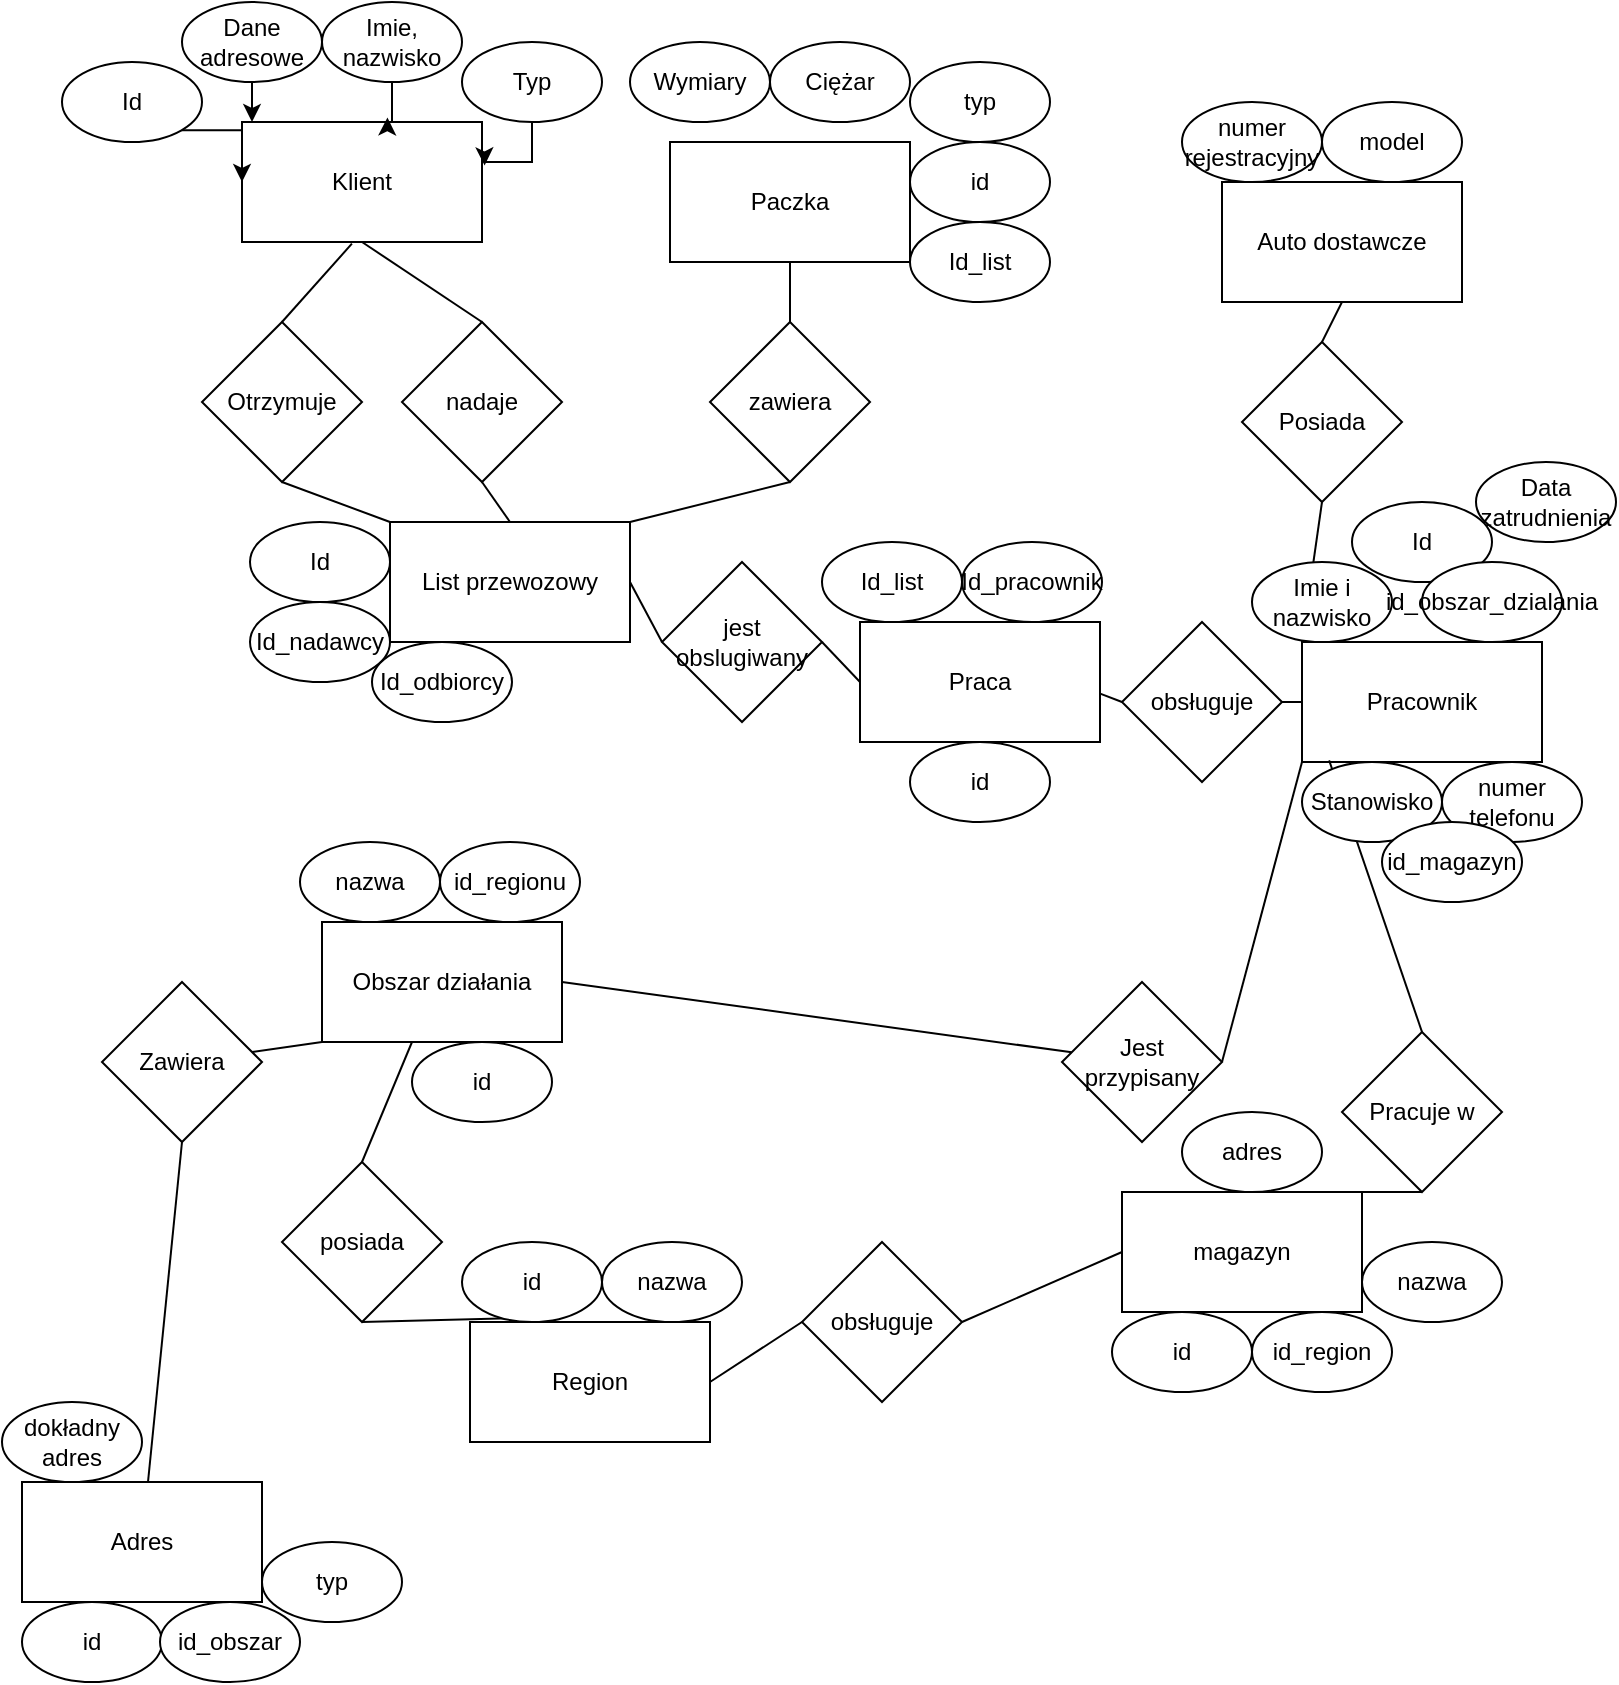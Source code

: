 <mxfile version="13.10.3" type="github">
  <diagram id="YYhD71GSfdkhSg4LdyBN" name="Page-1">
    <mxGraphModel dx="813" dy="454" grid="1" gridSize="10" guides="1" tooltips="1" connect="1" arrows="1" fold="1" page="1" pageScale="1" pageWidth="827" pageHeight="1169" math="0" shadow="0">
      <root>
        <mxCell id="0" />
        <mxCell id="1" parent="0" />
        <mxCell id="_NEotnmEXPinoTVCzVwU-2" value="Otrzymuje" style="rhombus;whiteSpace=wrap;html=1;" parent="1" vertex="1">
          <mxGeometry x="120" y="190" width="80" height="80" as="geometry" />
        </mxCell>
        <mxCell id="_NEotnmEXPinoTVCzVwU-4" value="Klient" style="rounded=0;whiteSpace=wrap;html=1;" parent="1" vertex="1">
          <mxGeometry x="140" y="90" width="120" height="60" as="geometry" />
        </mxCell>
        <mxCell id="_NEotnmEXPinoTVCzVwU-5" value="nadaje" style="rhombus;whiteSpace=wrap;html=1;" parent="1" vertex="1">
          <mxGeometry x="220" y="190" width="80" height="80" as="geometry" />
        </mxCell>
        <mxCell id="_NEotnmEXPinoTVCzVwU-6" value="" style="endArrow=none;html=1;entryX=0.5;entryY=1;entryDx=0;entryDy=0;exitX=0.5;exitY=0;exitDx=0;exitDy=0;" parent="1" source="_NEotnmEXPinoTVCzVwU-5" target="_NEotnmEXPinoTVCzVwU-4" edge="1">
          <mxGeometry width="50" height="50" relative="1" as="geometry">
            <mxPoint x="240" y="330" as="sourcePoint" />
            <mxPoint x="290" y="280" as="targetPoint" />
          </mxGeometry>
        </mxCell>
        <mxCell id="_NEotnmEXPinoTVCzVwU-7" value="List przewozowy" style="rounded=0;whiteSpace=wrap;html=1;" parent="1" vertex="1">
          <mxGeometry x="214" y="290" width="120" height="60" as="geometry" />
        </mxCell>
        <mxCell id="_NEotnmEXPinoTVCzVwU-8" value="zawiera" style="rhombus;whiteSpace=wrap;html=1;" parent="1" vertex="1">
          <mxGeometry x="374" y="190" width="80" height="80" as="geometry" />
        </mxCell>
        <mxCell id="_NEotnmEXPinoTVCzVwU-9" value="Paczka" style="rounded=0;whiteSpace=wrap;html=1;" parent="1" vertex="1">
          <mxGeometry x="354" y="100" width="120" height="60" as="geometry" />
        </mxCell>
        <mxCell id="_NEotnmEXPinoTVCzVwU-10" value="" style="endArrow=none;html=1;entryX=0.5;entryY=1;entryDx=0;entryDy=0;exitX=0.5;exitY=0;exitDx=0;exitDy=0;" parent="1" source="_NEotnmEXPinoTVCzVwU-8" target="_NEotnmEXPinoTVCzVwU-9" edge="1">
          <mxGeometry width="50" height="50" relative="1" as="geometry">
            <mxPoint x="240" y="230" as="sourcePoint" />
            <mxPoint x="290" y="180" as="targetPoint" />
          </mxGeometry>
        </mxCell>
        <mxCell id="_NEotnmEXPinoTVCzVwU-11" value="" style="endArrow=none;html=1;entryX=0.5;entryY=1;entryDx=0;entryDy=0;exitX=0;exitY=0;exitDx=0;exitDy=0;" parent="1" source="_NEotnmEXPinoTVCzVwU-7" target="_NEotnmEXPinoTVCzVwU-2" edge="1">
          <mxGeometry width="50" height="50" relative="1" as="geometry">
            <mxPoint x="240" y="230" as="sourcePoint" />
            <mxPoint x="290" y="180" as="targetPoint" />
          </mxGeometry>
        </mxCell>
        <mxCell id="_NEotnmEXPinoTVCzVwU-12" value="" style="endArrow=none;html=1;entryX=0.5;entryY=1;entryDx=0;entryDy=0;exitX=0.5;exitY=0;exitDx=0;exitDy=0;" parent="1" source="_NEotnmEXPinoTVCzVwU-7" target="_NEotnmEXPinoTVCzVwU-5" edge="1">
          <mxGeometry width="50" height="50" relative="1" as="geometry">
            <mxPoint x="240" y="230" as="sourcePoint" />
            <mxPoint x="290" y="180" as="targetPoint" />
          </mxGeometry>
        </mxCell>
        <mxCell id="_NEotnmEXPinoTVCzVwU-13" value="" style="endArrow=none;html=1;entryX=0.5;entryY=1;entryDx=0;entryDy=0;exitX=1;exitY=0;exitDx=0;exitDy=0;" parent="1" source="_NEotnmEXPinoTVCzVwU-7" target="_NEotnmEXPinoTVCzVwU-8" edge="1">
          <mxGeometry width="50" height="50" relative="1" as="geometry">
            <mxPoint x="240" y="230" as="sourcePoint" />
            <mxPoint x="290" y="180" as="targetPoint" />
          </mxGeometry>
        </mxCell>
        <mxCell id="_NEotnmEXPinoTVCzVwU-15" value="Pracownik" style="rounded=0;whiteSpace=wrap;html=1;" parent="1" vertex="1">
          <mxGeometry x="670" y="350" width="120" height="60" as="geometry" />
        </mxCell>
        <mxCell id="_NEotnmEXPinoTVCzVwU-18" value="Posiada" style="rhombus;whiteSpace=wrap;html=1;" parent="1" vertex="1">
          <mxGeometry x="640" y="200" width="80" height="80" as="geometry" />
        </mxCell>
        <mxCell id="_NEotnmEXPinoTVCzVwU-19" value="Auto dostawcze" style="rounded=0;whiteSpace=wrap;html=1;" parent="1" vertex="1">
          <mxGeometry x="630" y="120" width="120" height="60" as="geometry" />
        </mxCell>
        <mxCell id="_NEotnmEXPinoTVCzVwU-20" value="" style="endArrow=none;html=1;entryX=0.5;entryY=1;entryDx=0;entryDy=0;exitX=0.5;exitY=0;exitDx=0;exitDy=0;" parent="1" source="_NEotnmEXPinoTVCzVwU-18" target="_NEotnmEXPinoTVCzVwU-19" edge="1">
          <mxGeometry width="50" height="50" relative="1" as="geometry">
            <mxPoint x="500" y="230" as="sourcePoint" />
            <mxPoint x="550" y="180" as="targetPoint" />
          </mxGeometry>
        </mxCell>
        <mxCell id="_NEotnmEXPinoTVCzVwU-21" value="" style="endArrow=none;html=1;entryX=0.5;entryY=1;entryDx=0;entryDy=0;exitX=0;exitY=0;exitDx=0;exitDy=0;" parent="1" source="_NEotnmEXPinoTVCzVwU-15" target="_NEotnmEXPinoTVCzVwU-18" edge="1">
          <mxGeometry width="50" height="50" relative="1" as="geometry">
            <mxPoint x="500" y="230" as="sourcePoint" />
            <mxPoint x="550" y="180" as="targetPoint" />
          </mxGeometry>
        </mxCell>
        <mxCell id="_NEotnmEXPinoTVCzVwU-25" value="Pracuje w" style="rhombus;whiteSpace=wrap;html=1;" parent="1" vertex="1">
          <mxGeometry x="690" y="545" width="80" height="80" as="geometry" />
        </mxCell>
        <mxCell id="_NEotnmEXPinoTVCzVwU-26" value="magazyn" style="rounded=0;whiteSpace=wrap;html=1;" parent="1" vertex="1">
          <mxGeometry x="580" y="625" width="120" height="60" as="geometry" />
        </mxCell>
        <mxCell id="_NEotnmEXPinoTVCzVwU-27" value="" style="endArrow=none;html=1;exitX=0.5;exitY=0;exitDx=0;exitDy=0;entryX=0.113;entryY=0.986;entryDx=0;entryDy=0;entryPerimeter=0;" parent="1" source="_NEotnmEXPinoTVCzVwU-25" target="_NEotnmEXPinoTVCzVwU-15" edge="1">
          <mxGeometry width="50" height="50" relative="1" as="geometry">
            <mxPoint x="420" y="530" as="sourcePoint" />
            <mxPoint x="720" y="460" as="targetPoint" />
          </mxGeometry>
        </mxCell>
        <mxCell id="_NEotnmEXPinoTVCzVwU-28" value="" style="endArrow=none;html=1;entryX=0.5;entryY=1;entryDx=0;entryDy=0;exitX=0.5;exitY=0;exitDx=0;exitDy=0;" parent="1" source="_NEotnmEXPinoTVCzVwU-26" target="_NEotnmEXPinoTVCzVwU-25" edge="1">
          <mxGeometry width="50" height="50" relative="1" as="geometry">
            <mxPoint x="420" y="530" as="sourcePoint" />
            <mxPoint x="470" y="480" as="targetPoint" />
          </mxGeometry>
        </mxCell>
        <mxCell id="_NEotnmEXPinoTVCzVwU-29" value="Jest przypisany" style="rhombus;whiteSpace=wrap;html=1;" parent="1" vertex="1">
          <mxGeometry x="550" y="520" width="80" height="80" as="geometry" />
        </mxCell>
        <mxCell id="_NEotnmEXPinoTVCzVwU-30" value="Obszar działania" style="rounded=0;whiteSpace=wrap;html=1;" parent="1" vertex="1">
          <mxGeometry x="180" y="490" width="120" height="60" as="geometry" />
        </mxCell>
        <mxCell id="_NEotnmEXPinoTVCzVwU-31" value="" style="endArrow=none;html=1;entryX=0;entryY=1;entryDx=0;entryDy=0;exitX=1;exitY=0.5;exitDx=0;exitDy=0;" parent="1" source="_NEotnmEXPinoTVCzVwU-29" target="_NEotnmEXPinoTVCzVwU-15" edge="1">
          <mxGeometry width="50" height="50" relative="1" as="geometry">
            <mxPoint x="360" y="520" as="sourcePoint" />
            <mxPoint x="410" y="470" as="targetPoint" />
          </mxGeometry>
        </mxCell>
        <mxCell id="_NEotnmEXPinoTVCzVwU-32" value="" style="endArrow=none;html=1;entryX=1;entryY=0.5;entryDx=0;entryDy=0;" parent="1" source="_NEotnmEXPinoTVCzVwU-29" target="_NEotnmEXPinoTVCzVwU-30" edge="1">
          <mxGeometry width="50" height="50" relative="1" as="geometry">
            <mxPoint x="360" y="520" as="sourcePoint" />
            <mxPoint x="410" y="470" as="targetPoint" />
          </mxGeometry>
        </mxCell>
        <mxCell id="_NEotnmEXPinoTVCzVwU-33" value="Zawiera" style="rhombus;whiteSpace=wrap;html=1;" parent="1" vertex="1">
          <mxGeometry x="70" y="520" width="80" height="80" as="geometry" />
        </mxCell>
        <mxCell id="_NEotnmEXPinoTVCzVwU-34" value="" style="endArrow=none;html=1;entryX=0;entryY=1;entryDx=0;entryDy=0;" parent="1" source="_NEotnmEXPinoTVCzVwU-33" target="_NEotnmEXPinoTVCzVwU-30" edge="1">
          <mxGeometry width="50" height="50" relative="1" as="geometry">
            <mxPoint x="230" y="530" as="sourcePoint" />
            <mxPoint x="280" y="480" as="targetPoint" />
          </mxGeometry>
        </mxCell>
        <mxCell id="_NEotnmEXPinoTVCzVwU-35" value="Adres" style="rounded=0;whiteSpace=wrap;html=1;" parent="1" vertex="1">
          <mxGeometry x="30" y="770" width="120" height="60" as="geometry" />
        </mxCell>
        <mxCell id="_NEotnmEXPinoTVCzVwU-36" value="" style="endArrow=none;html=1;exitX=0.5;exitY=1;exitDx=0;exitDy=0;" parent="1" source="_NEotnmEXPinoTVCzVwU-33" target="_NEotnmEXPinoTVCzVwU-35" edge="1">
          <mxGeometry width="50" height="50" relative="1" as="geometry">
            <mxPoint x="230" y="530" as="sourcePoint" />
            <mxPoint x="280" y="480" as="targetPoint" />
          </mxGeometry>
        </mxCell>
        <mxCell id="_NEotnmEXPinoTVCzVwU-37" value="posiada" style="rhombus;whiteSpace=wrap;html=1;" parent="1" vertex="1">
          <mxGeometry x="160" y="610" width="80" height="80" as="geometry" />
        </mxCell>
        <mxCell id="_NEotnmEXPinoTVCzVwU-38" value="" style="endArrow=none;html=1;exitX=0.5;exitY=0;exitDx=0;exitDy=0;entryX=0.375;entryY=1;entryDx=0;entryDy=0;entryPerimeter=0;" parent="1" source="_NEotnmEXPinoTVCzVwU-37" target="_NEotnmEXPinoTVCzVwU-30" edge="1">
          <mxGeometry width="50" height="50" relative="1" as="geometry">
            <mxPoint x="190" y="530" as="sourcePoint" />
            <mxPoint x="240" y="480" as="targetPoint" />
          </mxGeometry>
        </mxCell>
        <mxCell id="_NEotnmEXPinoTVCzVwU-40" value="Region" style="rounded=0;whiteSpace=wrap;html=1;" parent="1" vertex="1">
          <mxGeometry x="254" y="690" width="120" height="60" as="geometry" />
        </mxCell>
        <mxCell id="_NEotnmEXPinoTVCzVwU-41" value="" style="endArrow=none;html=1;entryX=0.5;entryY=1;entryDx=0;entryDy=0;exitX=0.192;exitY=-0.033;exitDx=0;exitDy=0;exitPerimeter=0;" parent="1" source="_NEotnmEXPinoTVCzVwU-40" target="_NEotnmEXPinoTVCzVwU-37" edge="1">
          <mxGeometry width="50" height="50" relative="1" as="geometry">
            <mxPoint x="210" y="530" as="sourcePoint" />
            <mxPoint x="260" y="480" as="targetPoint" />
          </mxGeometry>
        </mxCell>
        <mxCell id="_NEotnmEXPinoTVCzVwU-42" value="obsługuje" style="rhombus;whiteSpace=wrap;html=1;" parent="1" vertex="1">
          <mxGeometry x="420" y="650" width="80" height="80" as="geometry" />
        </mxCell>
        <mxCell id="_NEotnmEXPinoTVCzVwU-43" value="" style="endArrow=none;html=1;exitX=1;exitY=0.5;exitDx=0;exitDy=0;entryX=0;entryY=0.5;entryDx=0;entryDy=0;" parent="1" source="_NEotnmEXPinoTVCzVwU-40" target="_NEotnmEXPinoTVCzVwU-42" edge="1">
          <mxGeometry width="50" height="50" relative="1" as="geometry">
            <mxPoint x="280" y="530" as="sourcePoint" />
            <mxPoint x="330" y="480" as="targetPoint" />
          </mxGeometry>
        </mxCell>
        <mxCell id="_NEotnmEXPinoTVCzVwU-44" value="" style="endArrow=none;html=1;exitX=1;exitY=0.5;exitDx=0;exitDy=0;entryX=0;entryY=0.5;entryDx=0;entryDy=0;" parent="1" source="_NEotnmEXPinoTVCzVwU-42" target="_NEotnmEXPinoTVCzVwU-26" edge="1">
          <mxGeometry width="50" height="50" relative="1" as="geometry">
            <mxPoint x="280" y="530" as="sourcePoint" />
            <mxPoint x="330" y="480" as="targetPoint" />
          </mxGeometry>
        </mxCell>
        <mxCell id="bGgNWLssVG6uiogLBOGS-6" style="edgeStyle=orthogonalEdgeStyle;rounded=0;orthogonalLoop=1;jettySize=auto;html=1;exitX=1;exitY=1;exitDx=0;exitDy=0;entryX=0;entryY=0.5;entryDx=0;entryDy=0;" edge="1" parent="1" source="bGgNWLssVG6uiogLBOGS-1" target="_NEotnmEXPinoTVCzVwU-4">
          <mxGeometry relative="1" as="geometry">
            <mxPoint x="120" y="110" as="targetPoint" />
          </mxGeometry>
        </mxCell>
        <mxCell id="bGgNWLssVG6uiogLBOGS-1" value="Id" style="ellipse;whiteSpace=wrap;html=1;" vertex="1" parent="1">
          <mxGeometry x="50" y="60" width="70" height="40" as="geometry" />
        </mxCell>
        <mxCell id="bGgNWLssVG6uiogLBOGS-7" style="edgeStyle=orthogonalEdgeStyle;rounded=0;orthogonalLoop=1;jettySize=auto;html=1;entryX=0.044;entryY=-0.01;entryDx=0;entryDy=0;entryPerimeter=0;" edge="1" parent="1" source="bGgNWLssVG6uiogLBOGS-2" target="_NEotnmEXPinoTVCzVwU-4">
          <mxGeometry relative="1" as="geometry" />
        </mxCell>
        <mxCell id="bGgNWLssVG6uiogLBOGS-2" value="Dane adresowe" style="ellipse;whiteSpace=wrap;html=1;" vertex="1" parent="1">
          <mxGeometry x="110" y="30" width="70" height="40" as="geometry" />
        </mxCell>
        <mxCell id="bGgNWLssVG6uiogLBOGS-8" style="edgeStyle=orthogonalEdgeStyle;rounded=0;orthogonalLoop=1;jettySize=auto;html=1;entryX=0.606;entryY=-0.038;entryDx=0;entryDy=0;entryPerimeter=0;" edge="1" parent="1" source="bGgNWLssVG6uiogLBOGS-3" target="_NEotnmEXPinoTVCzVwU-4">
          <mxGeometry relative="1" as="geometry" />
        </mxCell>
        <mxCell id="bGgNWLssVG6uiogLBOGS-3" value="Imie, nazwisko" style="ellipse;whiteSpace=wrap;html=1;" vertex="1" parent="1">
          <mxGeometry x="180" y="30" width="70" height="40" as="geometry" />
        </mxCell>
        <mxCell id="bGgNWLssVG6uiogLBOGS-4" value="" style="endArrow=none;html=1;exitX=0.5;exitY=0;exitDx=0;exitDy=0;entryX=0.458;entryY=1.014;entryDx=0;entryDy=0;entryPerimeter=0;" edge="1" parent="1" source="_NEotnmEXPinoTVCzVwU-2" target="_NEotnmEXPinoTVCzVwU-4">
          <mxGeometry width="50" height="50" relative="1" as="geometry">
            <mxPoint x="190" y="180" as="sourcePoint" />
            <mxPoint x="240" y="130" as="targetPoint" />
          </mxGeometry>
        </mxCell>
        <mxCell id="bGgNWLssVG6uiogLBOGS-9" style="edgeStyle=orthogonalEdgeStyle;rounded=0;orthogonalLoop=1;jettySize=auto;html=1;entryX=1.011;entryY=0.362;entryDx=0;entryDy=0;entryPerimeter=0;" edge="1" parent="1" source="bGgNWLssVG6uiogLBOGS-5" target="_NEotnmEXPinoTVCzVwU-4">
          <mxGeometry relative="1" as="geometry" />
        </mxCell>
        <mxCell id="bGgNWLssVG6uiogLBOGS-5" value="Typ" style="ellipse;whiteSpace=wrap;html=1;" vertex="1" parent="1">
          <mxGeometry x="250" y="50" width="70" height="40" as="geometry" />
        </mxCell>
        <mxCell id="bGgNWLssVG6uiogLBOGS-10" value="Wymiary" style="ellipse;whiteSpace=wrap;html=1;" vertex="1" parent="1">
          <mxGeometry x="334" y="50" width="70" height="40" as="geometry" />
        </mxCell>
        <mxCell id="bGgNWLssVG6uiogLBOGS-11" value="Ciężar" style="ellipse;whiteSpace=wrap;html=1;" vertex="1" parent="1">
          <mxGeometry x="404" y="50" width="70" height="40" as="geometry" />
        </mxCell>
        <mxCell id="bGgNWLssVG6uiogLBOGS-12" value="typ" style="ellipse;whiteSpace=wrap;html=1;" vertex="1" parent="1">
          <mxGeometry x="474" y="60" width="70" height="40" as="geometry" />
        </mxCell>
        <mxCell id="bGgNWLssVG6uiogLBOGS-13" value="id" style="ellipse;whiteSpace=wrap;html=1;" vertex="1" parent="1">
          <mxGeometry x="474" y="100" width="70" height="40" as="geometry" />
        </mxCell>
        <mxCell id="bGgNWLssVG6uiogLBOGS-14" value="Id_list" style="ellipse;whiteSpace=wrap;html=1;" vertex="1" parent="1">
          <mxGeometry x="474" y="140" width="70" height="40" as="geometry" />
        </mxCell>
        <mxCell id="bGgNWLssVG6uiogLBOGS-15" value="Id" style="ellipse;whiteSpace=wrap;html=1;" vertex="1" parent="1">
          <mxGeometry x="144" y="290" width="70" height="40" as="geometry" />
        </mxCell>
        <mxCell id="bGgNWLssVG6uiogLBOGS-16" value="Id_nadawcy" style="ellipse;whiteSpace=wrap;html=1;" vertex="1" parent="1">
          <mxGeometry x="144" y="330" width="70" height="40" as="geometry" />
        </mxCell>
        <mxCell id="bGgNWLssVG6uiogLBOGS-17" value="Id_odbiorcy" style="ellipse;whiteSpace=wrap;html=1;" vertex="1" parent="1">
          <mxGeometry x="205" y="350" width="70" height="40" as="geometry" />
        </mxCell>
        <mxCell id="bGgNWLssVG6uiogLBOGS-19" value="Praca" style="rounded=0;whiteSpace=wrap;html=1;" vertex="1" parent="1">
          <mxGeometry x="449" y="340" width="120" height="60" as="geometry" />
        </mxCell>
        <mxCell id="bGgNWLssVG6uiogLBOGS-20" value="jest obslugiwany" style="rhombus;whiteSpace=wrap;html=1;" vertex="1" parent="1">
          <mxGeometry x="350" y="310" width="80" height="80" as="geometry" />
        </mxCell>
        <mxCell id="bGgNWLssVG6uiogLBOGS-21" value="" style="endArrow=none;html=1;exitX=1;exitY=0.5;exitDx=0;exitDy=0;entryX=0;entryY=0.5;entryDx=0;entryDy=0;" edge="1" parent="1" source="bGgNWLssVG6uiogLBOGS-20" target="bGgNWLssVG6uiogLBOGS-19">
          <mxGeometry width="50" height="50" relative="1" as="geometry">
            <mxPoint x="450" y="380" as="sourcePoint" />
            <mxPoint x="500" y="330" as="targetPoint" />
          </mxGeometry>
        </mxCell>
        <mxCell id="bGgNWLssVG6uiogLBOGS-22" value="" style="endArrow=none;html=1;entryX=0;entryY=0.5;entryDx=0;entryDy=0;exitX=1;exitY=0.5;exitDx=0;exitDy=0;" edge="1" parent="1" source="_NEotnmEXPinoTVCzVwU-7" target="bGgNWLssVG6uiogLBOGS-20">
          <mxGeometry width="50" height="50" relative="1" as="geometry">
            <mxPoint x="450" y="380" as="sourcePoint" />
            <mxPoint x="500" y="330" as="targetPoint" />
          </mxGeometry>
        </mxCell>
        <mxCell id="bGgNWLssVG6uiogLBOGS-23" value="obsługuje" style="rhombus;whiteSpace=wrap;html=1;" vertex="1" parent="1">
          <mxGeometry x="580" y="340" width="80" height="80" as="geometry" />
        </mxCell>
        <mxCell id="bGgNWLssVG6uiogLBOGS-24" value="" style="endArrow=none;html=1;entryX=0;entryY=0.5;entryDx=0;entryDy=0;exitX=0.998;exitY=0.595;exitDx=0;exitDy=0;exitPerimeter=0;" edge="1" parent="1" source="bGgNWLssVG6uiogLBOGS-19" target="bGgNWLssVG6uiogLBOGS-23">
          <mxGeometry width="50" height="50" relative="1" as="geometry">
            <mxPoint x="550" y="390" as="sourcePoint" />
            <mxPoint x="600" y="340" as="targetPoint" />
          </mxGeometry>
        </mxCell>
        <mxCell id="bGgNWLssVG6uiogLBOGS-25" value="" style="endArrow=none;html=1;entryX=0;entryY=0.5;entryDx=0;entryDy=0;exitX=1;exitY=0.5;exitDx=0;exitDy=0;" edge="1" parent="1" source="bGgNWLssVG6uiogLBOGS-23" target="_NEotnmEXPinoTVCzVwU-15">
          <mxGeometry width="50" height="50" relative="1" as="geometry">
            <mxPoint x="550" y="390" as="sourcePoint" />
            <mxPoint x="600" y="340" as="targetPoint" />
          </mxGeometry>
        </mxCell>
        <mxCell id="bGgNWLssVG6uiogLBOGS-26" value="Id_list" style="ellipse;whiteSpace=wrap;html=1;" vertex="1" parent="1">
          <mxGeometry x="430" y="300" width="70" height="40" as="geometry" />
        </mxCell>
        <mxCell id="bGgNWLssVG6uiogLBOGS-27" value="Id_pracownik" style="ellipse;whiteSpace=wrap;html=1;" vertex="1" parent="1">
          <mxGeometry x="500" y="300" width="70" height="40" as="geometry" />
        </mxCell>
        <mxCell id="bGgNWLssVG6uiogLBOGS-28" value="id" style="ellipse;whiteSpace=wrap;html=1;" vertex="1" parent="1">
          <mxGeometry x="474" y="400" width="70" height="40" as="geometry" />
        </mxCell>
        <mxCell id="bGgNWLssVG6uiogLBOGS-29" value="numer rejestracyjny" style="ellipse;whiteSpace=wrap;html=1;" vertex="1" parent="1">
          <mxGeometry x="610" y="80" width="70" height="40" as="geometry" />
        </mxCell>
        <mxCell id="bGgNWLssVG6uiogLBOGS-30" value="model" style="ellipse;whiteSpace=wrap;html=1;" vertex="1" parent="1">
          <mxGeometry x="680" y="80" width="70" height="40" as="geometry" />
        </mxCell>
        <mxCell id="bGgNWLssVG6uiogLBOGS-31" value="Imie i nazwisko" style="ellipse;whiteSpace=wrap;html=1;" vertex="1" parent="1">
          <mxGeometry x="645" y="310" width="70" height="40" as="geometry" />
        </mxCell>
        <mxCell id="bGgNWLssVG6uiogLBOGS-32" value="Data zatrudnienia" style="ellipse;whiteSpace=wrap;html=1;" vertex="1" parent="1">
          <mxGeometry x="757" y="260" width="70" height="40" as="geometry" />
        </mxCell>
        <mxCell id="bGgNWLssVG6uiogLBOGS-34" value="Stanowisko" style="ellipse;whiteSpace=wrap;html=1;" vertex="1" parent="1">
          <mxGeometry x="670" y="410" width="70" height="40" as="geometry" />
        </mxCell>
        <mxCell id="bGgNWLssVG6uiogLBOGS-35" value="numer telefonu" style="ellipse;whiteSpace=wrap;html=1;" vertex="1" parent="1">
          <mxGeometry x="740" y="410" width="70" height="40" as="geometry" />
        </mxCell>
        <mxCell id="bGgNWLssVG6uiogLBOGS-36" value="Id" style="ellipse;whiteSpace=wrap;html=1;" vertex="1" parent="1">
          <mxGeometry x="695" y="280" width="70" height="40" as="geometry" />
        </mxCell>
        <mxCell id="bGgNWLssVG6uiogLBOGS-37" value="id_magazyn" style="ellipse;whiteSpace=wrap;html=1;" vertex="1" parent="1">
          <mxGeometry x="710" y="440" width="70" height="40" as="geometry" />
        </mxCell>
        <mxCell id="bGgNWLssVG6uiogLBOGS-38" value="id_obszar_dzialania" style="ellipse;whiteSpace=wrap;html=1;" vertex="1" parent="1">
          <mxGeometry x="730" y="310" width="70" height="40" as="geometry" />
        </mxCell>
        <mxCell id="bGgNWLssVG6uiogLBOGS-39" value="id" style="ellipse;whiteSpace=wrap;html=1;" vertex="1" parent="1">
          <mxGeometry x="575" y="685" width="70" height="40" as="geometry" />
        </mxCell>
        <mxCell id="bGgNWLssVG6uiogLBOGS-40" value="id_region" style="ellipse;whiteSpace=wrap;html=1;" vertex="1" parent="1">
          <mxGeometry x="645" y="685" width="70" height="40" as="geometry" />
        </mxCell>
        <mxCell id="bGgNWLssVG6uiogLBOGS-41" value="nazwa" style="ellipse;whiteSpace=wrap;html=1;" vertex="1" parent="1">
          <mxGeometry x="700" y="650" width="70" height="40" as="geometry" />
        </mxCell>
        <mxCell id="bGgNWLssVG6uiogLBOGS-42" value="adres" style="ellipse;whiteSpace=wrap;html=1;" vertex="1" parent="1">
          <mxGeometry x="610" y="585" width="70" height="40" as="geometry" />
        </mxCell>
        <mxCell id="bGgNWLssVG6uiogLBOGS-43" value="id" style="ellipse;whiteSpace=wrap;html=1;" vertex="1" parent="1">
          <mxGeometry x="250" y="650" width="70" height="40" as="geometry" />
        </mxCell>
        <mxCell id="bGgNWLssVG6uiogLBOGS-44" value="nazwa" style="ellipse;whiteSpace=wrap;html=1;" vertex="1" parent="1">
          <mxGeometry x="320" y="650" width="70" height="40" as="geometry" />
        </mxCell>
        <mxCell id="bGgNWLssVG6uiogLBOGS-46" value="id" style="ellipse;whiteSpace=wrap;html=1;" vertex="1" parent="1">
          <mxGeometry x="225" y="550" width="70" height="40" as="geometry" />
        </mxCell>
        <mxCell id="bGgNWLssVG6uiogLBOGS-47" value="id_regionu" style="ellipse;whiteSpace=wrap;html=1;" vertex="1" parent="1">
          <mxGeometry x="239" y="450" width="70" height="40" as="geometry" />
        </mxCell>
        <mxCell id="bGgNWLssVG6uiogLBOGS-48" value="nazwa" style="ellipse;whiteSpace=wrap;html=1;" vertex="1" parent="1">
          <mxGeometry x="169" y="450" width="70" height="40" as="geometry" />
        </mxCell>
        <mxCell id="bGgNWLssVG6uiogLBOGS-50" value="id" style="ellipse;whiteSpace=wrap;html=1;" vertex="1" parent="1">
          <mxGeometry x="30" y="830" width="70" height="40" as="geometry" />
        </mxCell>
        <mxCell id="bGgNWLssVG6uiogLBOGS-51" value="dokładny adres" style="ellipse;whiteSpace=wrap;html=1;" vertex="1" parent="1">
          <mxGeometry x="20" y="730" width="70" height="40" as="geometry" />
        </mxCell>
        <mxCell id="bGgNWLssVG6uiogLBOGS-52" value="id_obszar" style="ellipse;whiteSpace=wrap;html=1;" vertex="1" parent="1">
          <mxGeometry x="99" y="830" width="70" height="40" as="geometry" />
        </mxCell>
        <mxCell id="bGgNWLssVG6uiogLBOGS-53" value="typ" style="ellipse;whiteSpace=wrap;html=1;" vertex="1" parent="1">
          <mxGeometry x="150" y="800" width="70" height="40" as="geometry" />
        </mxCell>
      </root>
    </mxGraphModel>
  </diagram>
</mxfile>
